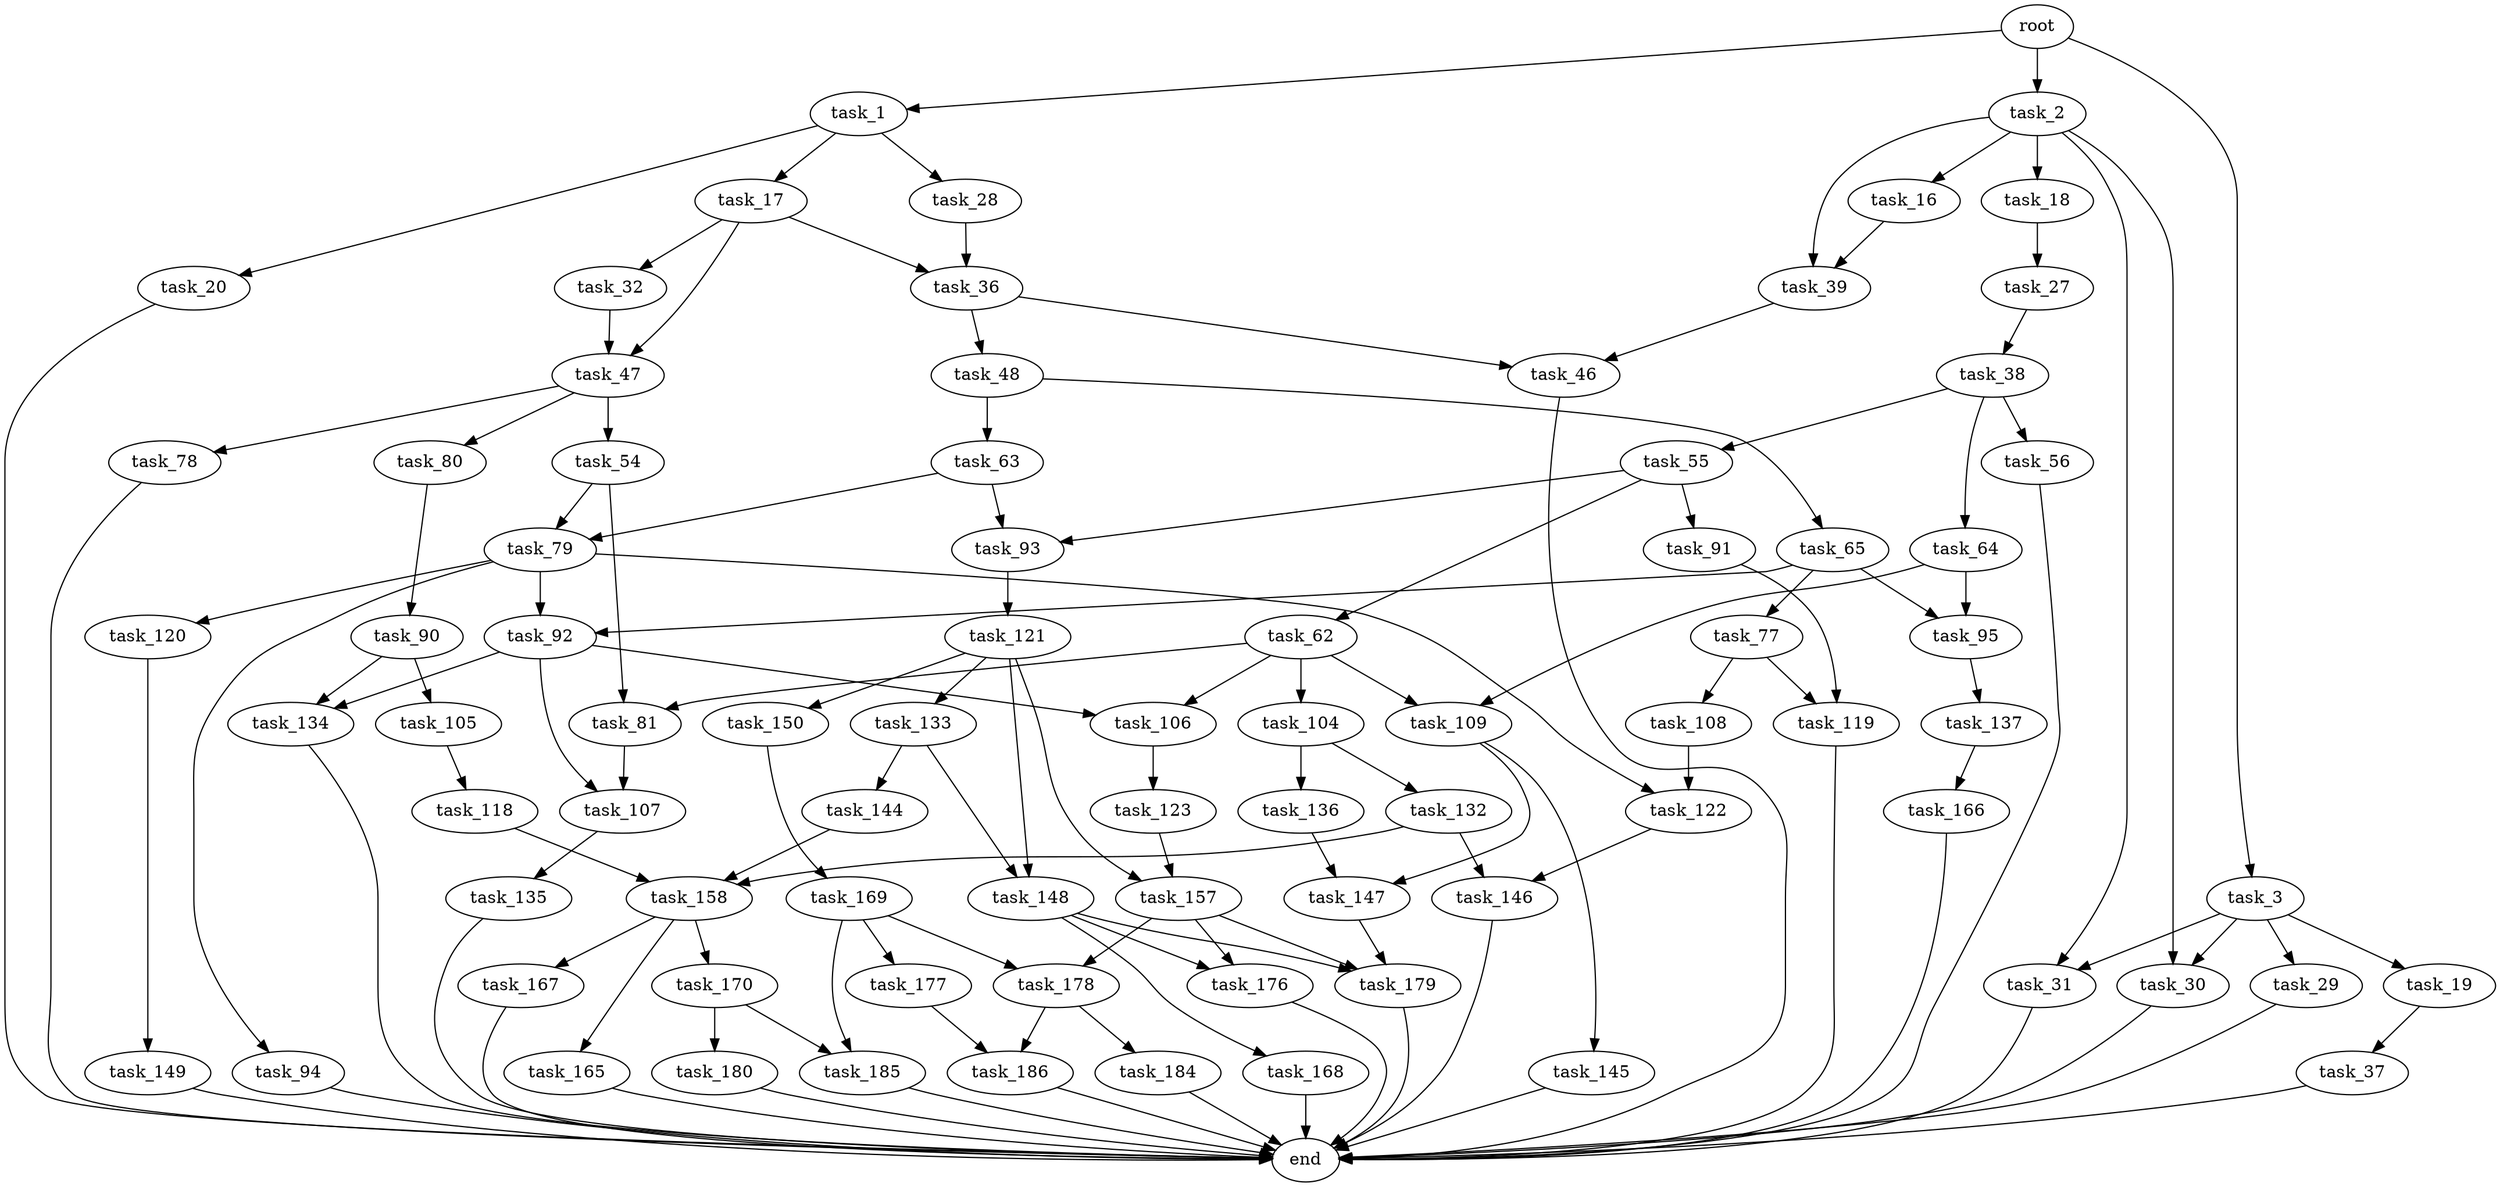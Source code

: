 digraph G {
  root [size="0.000000"];
  task_1 [size="8589934592.000000"];
  task_2 [size="45851112241.000000"];
  task_3 [size="1162440150602.000000"];
  task_17 [size="512366204454.000000"];
  task_20 [size="782757789696.000000"];
  task_28 [size="231928233984.000000"];
  task_16 [size="68719476736.000000"];
  task_18 [size="68719476736.000000"];
  task_30 [size="472160896307.000000"];
  task_31 [size="755904019425.000000"];
  task_39 [size="8589934592.000000"];
  task_19 [size="68719476736.000000"];
  task_29 [size="28991029248.000000"];
  task_32 [size="4759757536.000000"];
  task_36 [size="6560810120.000000"];
  task_47 [size="1274861010.000000"];
  task_27 [size="1854327686.000000"];
  task_37 [size="231928233984.000000"];
  end [size="0.000000"];
  task_38 [size="8589934592.000000"];
  task_46 [size="205383928032.000000"];
  task_48 [size="6854096649.000000"];
  task_55 [size="24149832110.000000"];
  task_56 [size="782757789696.000000"];
  task_64 [size="323021383230.000000"];
  task_54 [size="27522641897.000000"];
  task_78 [size="397833575.000000"];
  task_80 [size="369129925901.000000"];
  task_63 [size="5576961594.000000"];
  task_65 [size="73030913966.000000"];
  task_79 [size="741081123733.000000"];
  task_81 [size="11316951599.000000"];
  task_62 [size="231928233984.000000"];
  task_91 [size="68719476736.000000"];
  task_93 [size="23897376547.000000"];
  task_104 [size="4652556489.000000"];
  task_106 [size="1073741824000.000000"];
  task_109 [size="9541130032.000000"];
  task_95 [size="118693244400.000000"];
  task_77 [size="303469211197.000000"];
  task_92 [size="22772301953.000000"];
  task_108 [size="25295190425.000000"];
  task_119 [size="18610992676.000000"];
  task_94 [size="381114481852.000000"];
  task_120 [size="28991029248.000000"];
  task_122 [size="1073741824000.000000"];
  task_90 [size="4711737770.000000"];
  task_107 [size="120047125908.000000"];
  task_105 [size="212384431779.000000"];
  task_134 [size="220538472871.000000"];
  task_121 [size="47607940880.000000"];
  task_137 [size="75341308354.000000"];
  task_132 [size="782757789696.000000"];
  task_136 [size="213740073943.000000"];
  task_118 [size="28991029248.000000"];
  task_123 [size="3203849304.000000"];
  task_135 [size="9112799316.000000"];
  task_145 [size="782757789696.000000"];
  task_147 [size="684139743664.000000"];
  task_158 [size="185306790636.000000"];
  task_149 [size="1600798298.000000"];
  task_133 [size="26438959866.000000"];
  task_148 [size="42479822556.000000"];
  task_150 [size="238022451393.000000"];
  task_157 [size="111830866149.000000"];
  task_146 [size="1073741824000.000000"];
  task_144 [size="1921820115.000000"];
  task_166 [size="865028976842.000000"];
  task_179 [size="10338670542.000000"];
  task_168 [size="730489724166.000000"];
  task_176 [size="549755813888.000000"];
  task_169 [size="40527394344.000000"];
  task_178 [size="207918314964.000000"];
  task_165 [size="10658058924.000000"];
  task_167 [size="16000975622.000000"];
  task_170 [size="847611668618.000000"];
  task_177 [size="45806798421.000000"];
  task_185 [size="2486904610.000000"];
  task_180 [size="8589934592.000000"];
  task_186 [size="31315187274.000000"];
  task_184 [size="2932217411.000000"];

  root -> task_1 [size="1.000000"];
  root -> task_2 [size="1.000000"];
  root -> task_3 [size="1.000000"];
  task_1 -> task_17 [size="33554432.000000"];
  task_1 -> task_20 [size="33554432.000000"];
  task_1 -> task_28 [size="33554432.000000"];
  task_2 -> task_16 [size="838860800.000000"];
  task_2 -> task_18 [size="838860800.000000"];
  task_2 -> task_30 [size="838860800.000000"];
  task_2 -> task_31 [size="838860800.000000"];
  task_2 -> task_39 [size="838860800.000000"];
  task_3 -> task_19 [size="838860800.000000"];
  task_3 -> task_29 [size="838860800.000000"];
  task_3 -> task_30 [size="838860800.000000"];
  task_3 -> task_31 [size="838860800.000000"];
  task_17 -> task_32 [size="679477248.000000"];
  task_17 -> task_36 [size="679477248.000000"];
  task_17 -> task_47 [size="679477248.000000"];
  task_20 -> end [size="1.000000"];
  task_28 -> task_36 [size="301989888.000000"];
  task_16 -> task_39 [size="134217728.000000"];
  task_18 -> task_27 [size="134217728.000000"];
  task_30 -> end [size="1.000000"];
  task_31 -> end [size="1.000000"];
  task_39 -> task_46 [size="33554432.000000"];
  task_19 -> task_37 [size="134217728.000000"];
  task_29 -> end [size="1.000000"];
  task_32 -> task_47 [size="75497472.000000"];
  task_36 -> task_46 [size="536870912.000000"];
  task_36 -> task_48 [size="536870912.000000"];
  task_47 -> task_54 [size="75497472.000000"];
  task_47 -> task_78 [size="75497472.000000"];
  task_47 -> task_80 [size="75497472.000000"];
  task_27 -> task_38 [size="75497472.000000"];
  task_37 -> end [size="1.000000"];
  task_38 -> task_55 [size="33554432.000000"];
  task_38 -> task_56 [size="33554432.000000"];
  task_38 -> task_64 [size="33554432.000000"];
  task_46 -> end [size="1.000000"];
  task_48 -> task_63 [size="134217728.000000"];
  task_48 -> task_65 [size="134217728.000000"];
  task_55 -> task_62 [size="411041792.000000"];
  task_55 -> task_91 [size="411041792.000000"];
  task_55 -> task_93 [size="411041792.000000"];
  task_56 -> end [size="1.000000"];
  task_64 -> task_95 [size="301989888.000000"];
  task_64 -> task_109 [size="301989888.000000"];
  task_54 -> task_79 [size="838860800.000000"];
  task_54 -> task_81 [size="838860800.000000"];
  task_78 -> end [size="1.000000"];
  task_80 -> task_90 [size="411041792.000000"];
  task_63 -> task_79 [size="301989888.000000"];
  task_63 -> task_93 [size="301989888.000000"];
  task_65 -> task_77 [size="209715200.000000"];
  task_65 -> task_92 [size="209715200.000000"];
  task_65 -> task_95 [size="209715200.000000"];
  task_79 -> task_92 [size="679477248.000000"];
  task_79 -> task_94 [size="679477248.000000"];
  task_79 -> task_120 [size="679477248.000000"];
  task_79 -> task_122 [size="679477248.000000"];
  task_81 -> task_107 [size="209715200.000000"];
  task_62 -> task_81 [size="301989888.000000"];
  task_62 -> task_104 [size="301989888.000000"];
  task_62 -> task_106 [size="301989888.000000"];
  task_62 -> task_109 [size="301989888.000000"];
  task_91 -> task_119 [size="134217728.000000"];
  task_93 -> task_121 [size="838860800.000000"];
  task_104 -> task_132 [size="411041792.000000"];
  task_104 -> task_136 [size="411041792.000000"];
  task_106 -> task_123 [size="838860800.000000"];
  task_109 -> task_145 [size="209715200.000000"];
  task_109 -> task_147 [size="209715200.000000"];
  task_95 -> task_137 [size="134217728.000000"];
  task_77 -> task_108 [size="411041792.000000"];
  task_77 -> task_119 [size="411041792.000000"];
  task_92 -> task_106 [size="411041792.000000"];
  task_92 -> task_107 [size="411041792.000000"];
  task_92 -> task_134 [size="411041792.000000"];
  task_108 -> task_122 [size="838860800.000000"];
  task_119 -> end [size="1.000000"];
  task_94 -> end [size="1.000000"];
  task_120 -> task_149 [size="75497472.000000"];
  task_122 -> task_146 [size="838860800.000000"];
  task_90 -> task_105 [size="75497472.000000"];
  task_90 -> task_134 [size="75497472.000000"];
  task_107 -> task_135 [size="134217728.000000"];
  task_105 -> task_118 [size="209715200.000000"];
  task_134 -> end [size="1.000000"];
  task_121 -> task_133 [size="75497472.000000"];
  task_121 -> task_148 [size="75497472.000000"];
  task_121 -> task_150 [size="75497472.000000"];
  task_121 -> task_157 [size="75497472.000000"];
  task_137 -> task_166 [size="301989888.000000"];
  task_132 -> task_146 [size="679477248.000000"];
  task_132 -> task_158 [size="679477248.000000"];
  task_136 -> task_147 [size="209715200.000000"];
  task_118 -> task_158 [size="75497472.000000"];
  task_123 -> task_157 [size="134217728.000000"];
  task_135 -> end [size="1.000000"];
  task_145 -> end [size="1.000000"];
  task_147 -> task_179 [size="536870912.000000"];
  task_158 -> task_165 [size="411041792.000000"];
  task_158 -> task_167 [size="411041792.000000"];
  task_158 -> task_170 [size="411041792.000000"];
  task_149 -> end [size="1.000000"];
  task_133 -> task_144 [size="838860800.000000"];
  task_133 -> task_148 [size="838860800.000000"];
  task_148 -> task_168 [size="134217728.000000"];
  task_148 -> task_176 [size="134217728.000000"];
  task_148 -> task_179 [size="134217728.000000"];
  task_150 -> task_169 [size="679477248.000000"];
  task_157 -> task_176 [size="75497472.000000"];
  task_157 -> task_178 [size="75497472.000000"];
  task_157 -> task_179 [size="75497472.000000"];
  task_146 -> end [size="1.000000"];
  task_144 -> task_158 [size="33554432.000000"];
  task_166 -> end [size="1.000000"];
  task_179 -> end [size="1.000000"];
  task_168 -> end [size="1.000000"];
  task_176 -> end [size="1.000000"];
  task_169 -> task_177 [size="134217728.000000"];
  task_169 -> task_178 [size="134217728.000000"];
  task_169 -> task_185 [size="134217728.000000"];
  task_178 -> task_184 [size="301989888.000000"];
  task_178 -> task_186 [size="301989888.000000"];
  task_165 -> end [size="1.000000"];
  task_167 -> end [size="1.000000"];
  task_170 -> task_180 [size="838860800.000000"];
  task_170 -> task_185 [size="838860800.000000"];
  task_177 -> task_186 [size="209715200.000000"];
  task_185 -> end [size="1.000000"];
  task_180 -> end [size="1.000000"];
  task_186 -> end [size="1.000000"];
  task_184 -> end [size="1.000000"];
}
